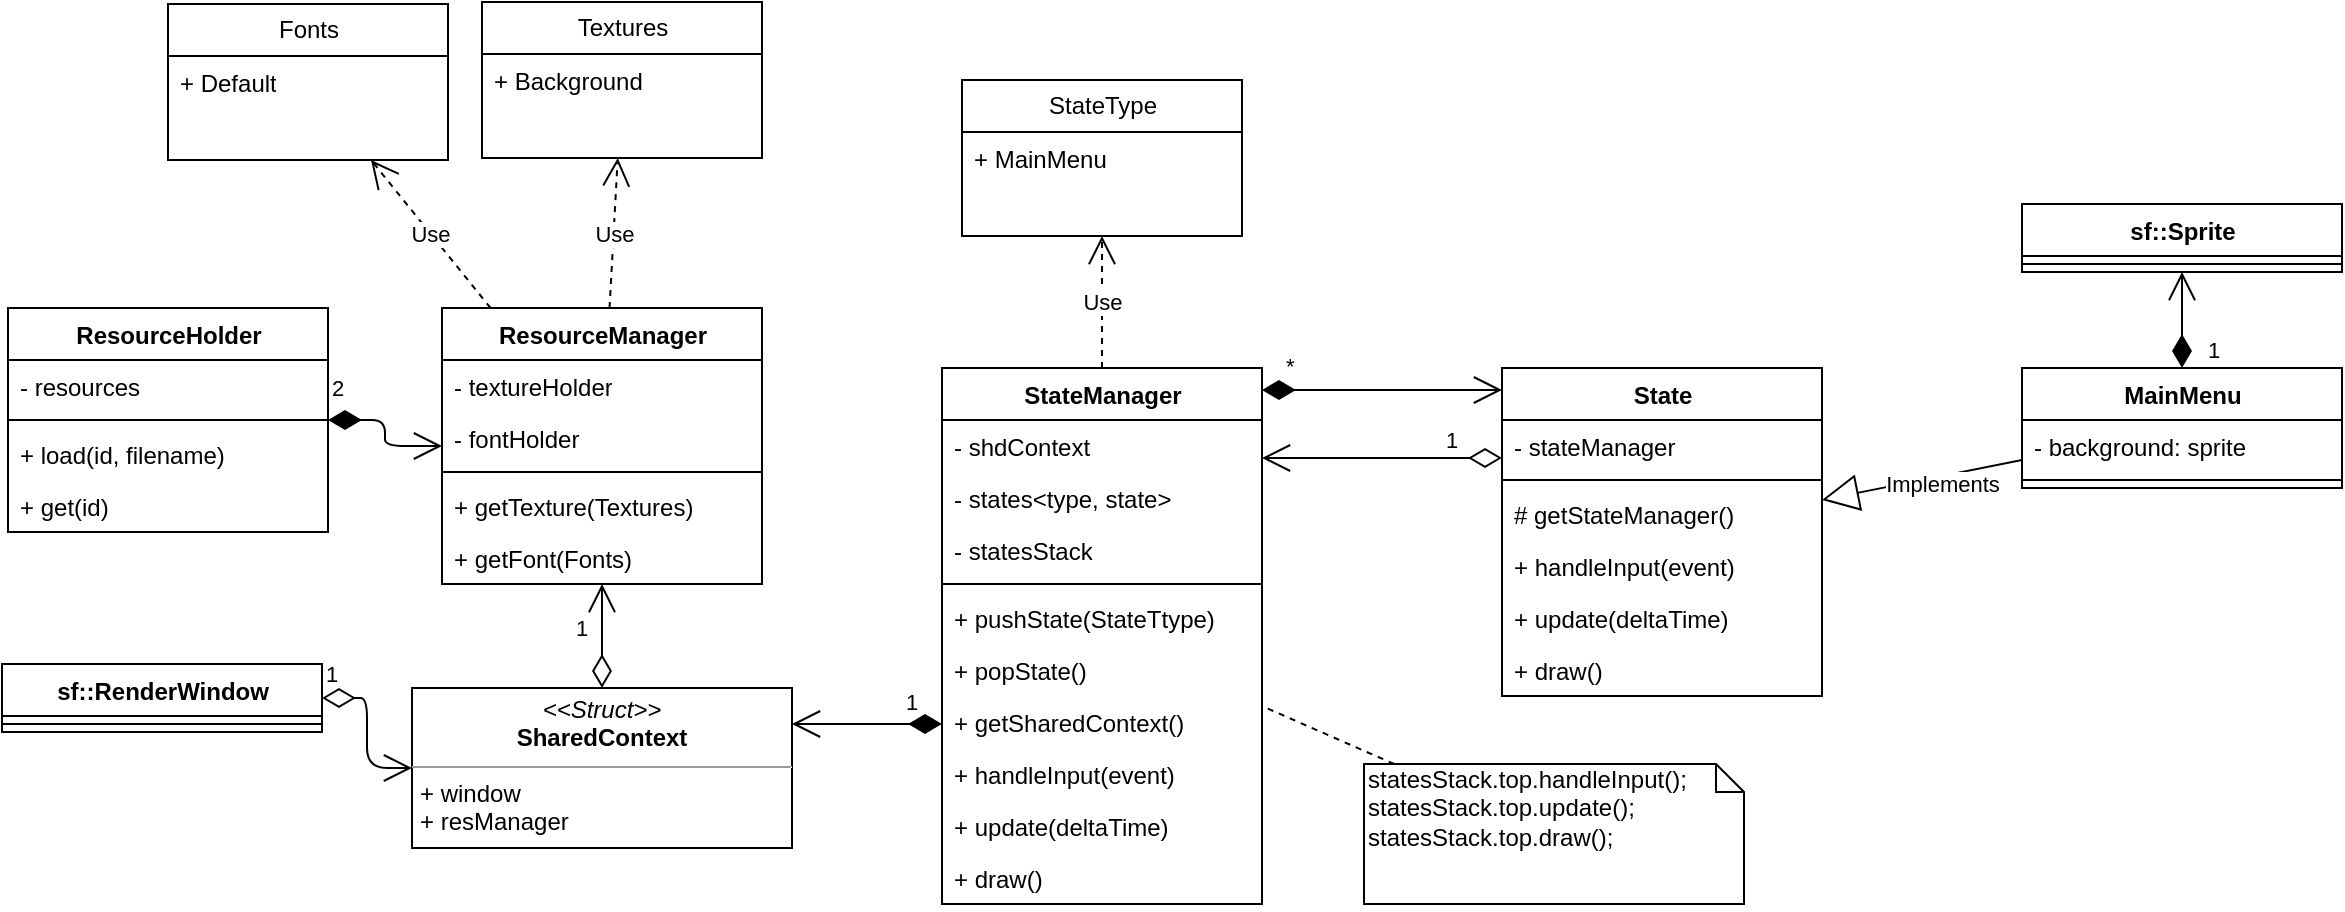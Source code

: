 <mxfile userAgent="Mozilla/5.0 (X11; Linux x86_64) AppleWebKit/537.36 (KHTML, like Gecko) Chrome/51.0.27.103 Safari/537.36" version="5.5.1.6" editor="www.draw.io" type="device"><diagram><mxGraphModel dx="880" dy="526" grid="1" gridSize="10" guides="1" tooltips="1" connect="1" arrows="1" fold="1" page="1" pageScale="1" pageWidth="826" pageHeight="1169" background="#ffffff" math="0" shadow="0"><root><mxCell id="0"/><mxCell id="1" parent="0"/><mxCell id="2" value="State" style="swimlane;html=1;fontStyle=1;align=center;verticalAlign=top;childLayout=stackLayout;horizontal=1;startSize=26;horizontalStack=0;resizeParent=1;resizeLast=0;collapsible=1;marginBottom=0;swimlaneFillColor=#ffffff;rounded=0;shadow=0;glass=0;comic=0;" parent="1" vertex="1"><mxGeometry x="800" y="232" width="160" height="164" as="geometry"/></mxCell><mxCell id="3" value="- stateManager" style="text;html=1;strokeColor=none;fillColor=none;align=left;verticalAlign=top;spacingLeft=4;spacingRight=4;whiteSpace=wrap;overflow=hidden;rotatable=0;points=[[0,0.5],[1,0.5]];portConstraint=eastwest;" parent="2" vertex="1"><mxGeometry y="26" width="160" height="26" as="geometry"/></mxCell><mxCell id="4" value="" style="line;html=1;strokeWidth=1;fillColor=none;align=left;verticalAlign=middle;spacingTop=-1;spacingLeft=3;spacingRight=3;rotatable=0;labelPosition=right;points=[];portConstraint=eastwest;" parent="2" vertex="1"><mxGeometry y="52" width="160" height="8" as="geometry"/></mxCell><mxCell id="5" value="# getStateManager()" style="text;html=1;strokeColor=none;fillColor=none;align=left;verticalAlign=top;spacingLeft=4;spacingRight=4;whiteSpace=wrap;overflow=hidden;rotatable=0;points=[[0,0.5],[1,0.5]];portConstraint=eastwest;" parent="2" vertex="1"><mxGeometry y="60" width="160" height="26" as="geometry"/></mxCell><mxCell id="100" value="+ handleInput(event)" style="text;html=1;strokeColor=none;fillColor=none;align=left;verticalAlign=top;spacingLeft=4;spacingRight=4;whiteSpace=wrap;overflow=hidden;rotatable=0;points=[[0,0.5],[1,0.5]];portConstraint=eastwest;rounded=0;shadow=0;glass=0;comic=0;" parent="2" vertex="1"><mxGeometry y="86" width="160" height="26" as="geometry"/></mxCell><mxCell id="101" value="+ update(deltaTime)" style="text;html=1;strokeColor=none;fillColor=none;align=left;verticalAlign=top;spacingLeft=4;spacingRight=4;whiteSpace=wrap;overflow=hidden;rotatable=0;points=[[0,0.5],[1,0.5]];portConstraint=eastwest;rounded=0;shadow=0;glass=0;comic=0;" parent="2" vertex="1"><mxGeometry y="112" width="160" height="26" as="geometry"/></mxCell><mxCell id="99" value="+ draw()" style="text;html=1;strokeColor=none;fillColor=none;align=left;verticalAlign=top;spacingLeft=4;spacingRight=4;whiteSpace=wrap;overflow=hidden;rotatable=0;points=[[0,0.5],[1,0.5]];portConstraint=eastwest;rounded=0;shadow=0;glass=0;comic=0;" parent="2" vertex="1"><mxGeometry y="138" width="160" height="26" as="geometry"/></mxCell><mxCell id="7" value="StateManager" style="swimlane;html=1;fontStyle=1;align=center;verticalAlign=top;childLayout=stackLayout;horizontal=1;startSize=26;horizontalStack=0;resizeParent=1;resizeLast=0;collapsible=1;marginBottom=0;swimlaneFillColor=#ffffff;rounded=0;shadow=0;glass=0;comic=0;" parent="1" vertex="1"><mxGeometry x="520" y="232" width="160" height="268" as="geometry"/></mxCell><mxCell id="98" value="- shdContext" style="text;html=1;strokeColor=none;fillColor=none;align=left;verticalAlign=top;spacingLeft=4;spacingRight=4;whiteSpace=wrap;overflow=hidden;rotatable=0;points=[[0,0.5],[1,0.5]];portConstraint=eastwest;rounded=0;shadow=0;glass=0;comic=0;" parent="7" vertex="1"><mxGeometry y="26" width="160" height="26" as="geometry"/></mxCell><mxCell id="8" value="- states&amp;lt;type, state&amp;gt;" style="text;html=1;strokeColor=none;fillColor=none;align=left;verticalAlign=top;spacingLeft=4;spacingRight=4;whiteSpace=wrap;overflow=hidden;rotatable=0;points=[[0,0.5],[1,0.5]];portConstraint=eastwest;" parent="7" vertex="1"><mxGeometry y="52" width="160" height="26" as="geometry"/></mxCell><mxCell id="16" value="- statesStack" style="text;html=1;strokeColor=none;fillColor=none;align=left;verticalAlign=top;spacingLeft=4;spacingRight=4;whiteSpace=wrap;overflow=hidden;rotatable=0;points=[[0,0.5],[1,0.5]];portConstraint=eastwest;rounded=0;shadow=0;glass=0;comic=0;" parent="7" vertex="1"><mxGeometry y="78" width="160" height="26" as="geometry"/></mxCell><mxCell id="9" value="" style="line;html=1;strokeWidth=1;fillColor=none;align=left;verticalAlign=middle;spacingTop=-1;spacingLeft=3;spacingRight=3;rotatable=0;labelPosition=right;points=[];portConstraint=eastwest;" parent="7" vertex="1"><mxGeometry y="104" width="160" height="8" as="geometry"/></mxCell><mxCell id="10" value="+ pushState(StateTtype)" style="text;html=1;strokeColor=none;fillColor=none;align=left;verticalAlign=top;spacingLeft=4;spacingRight=4;whiteSpace=wrap;overflow=hidden;rotatable=0;points=[[0,0.5],[1,0.5]];portConstraint=eastwest;" parent="7" vertex="1"><mxGeometry y="112" width="160" height="26" as="geometry"/></mxCell><mxCell id="17" value="+ popState()" style="text;html=1;strokeColor=none;fillColor=none;align=left;verticalAlign=top;spacingLeft=4;spacingRight=4;whiteSpace=wrap;overflow=hidden;rotatable=0;points=[[0,0.5],[1,0.5]];portConstraint=eastwest;rounded=0;shadow=0;glass=0;comic=0;" parent="7" vertex="1"><mxGeometry y="138" width="160" height="26" as="geometry"/></mxCell><mxCell id="60" value="+ getSharedContext()" style="text;html=1;strokeColor=none;fillColor=none;align=left;verticalAlign=top;spacingLeft=4;spacingRight=4;whiteSpace=wrap;overflow=hidden;rotatable=0;points=[[0,0.5],[1,0.5]];portConstraint=eastwest;rounded=0;shadow=0;glass=0;comic=0;" parent="7" vertex="1"><mxGeometry y="164" width="160" height="26" as="geometry"/></mxCell><mxCell id="95" value="+ handleInput(event)" style="text;html=1;strokeColor=none;fillColor=none;align=left;verticalAlign=top;spacingLeft=4;spacingRight=4;whiteSpace=wrap;overflow=hidden;rotatable=0;points=[[0,0.5],[1,0.5]];portConstraint=eastwest;rounded=0;shadow=0;glass=0;comic=0;" parent="7" vertex="1"><mxGeometry y="190" width="160" height="26" as="geometry"/></mxCell><mxCell id="96" value="+ update(deltaTime)" style="text;html=1;strokeColor=none;fillColor=none;align=left;verticalAlign=top;spacingLeft=4;spacingRight=4;whiteSpace=wrap;overflow=hidden;rotatable=0;points=[[0,0.5],[1,0.5]];portConstraint=eastwest;rounded=0;shadow=0;glass=0;comic=0;" parent="7" vertex="1"><mxGeometry y="216" width="160" height="26" as="geometry"/></mxCell><mxCell id="97" value="+ draw()" style="text;html=1;strokeColor=none;fillColor=none;align=left;verticalAlign=top;spacingLeft=4;spacingRight=4;whiteSpace=wrap;overflow=hidden;rotatable=0;points=[[0,0.5],[1,0.5]];portConstraint=eastwest;rounded=0;shadow=0;glass=0;comic=0;" parent="7" vertex="1"><mxGeometry y="242" width="160" height="26" as="geometry"/></mxCell><mxCell id="13" value="1" style="endArrow=open;html=1;endSize=12;startArrow=diamondThin;startSize=14;startFill=0;edgeStyle=orthogonalEdgeStyle;align=left;verticalAlign=bottom;strokeWidth=1;" parent="1" source="2" target="7" edge="1"><mxGeometry x="-0.5" relative="1" as="geometry"><mxPoint x="770" y="363" as="sourcePoint"/><mxPoint x="930" y="363" as="targetPoint"/><Array as="points"><mxPoint x="710" y="277"/><mxPoint x="710" y="277"/></Array><mxPoint as="offset"/></mxGeometry></mxCell><mxCell id="15" value="*" style="endArrow=open;html=1;endSize=12;startArrow=diamondThin;startSize=14;startFill=1;edgeStyle=orthogonalEdgeStyle;align=left;verticalAlign=bottom;strokeWidth=1;" parent="1" source="7" target="2" edge="1"><mxGeometry y="50" relative="1" as="geometry"><mxPoint x="690" y="333" as="sourcePoint"/><mxPoint x="850" y="333" as="targetPoint"/><Array as="points"><mxPoint x="740" y="243"/><mxPoint x="740" y="243"/></Array><mxPoint x="-50" y="47" as="offset"/></mxGeometry></mxCell><mxCell id="18" value="MainMenu" style="swimlane;html=1;fontStyle=1;align=center;verticalAlign=top;childLayout=stackLayout;horizontal=1;startSize=26;horizontalStack=0;resizeParent=1;resizeLast=0;collapsible=1;marginBottom=0;swimlaneFillColor=#ffffff;rounded=0;shadow=0;glass=0;comic=0;" parent="1" vertex="1"><mxGeometry x="1060" y="232" width="160" height="60" as="geometry"/></mxCell><mxCell id="112" value="- background: sprite" style="text;html=1;strokeColor=none;fillColor=none;align=left;verticalAlign=top;spacingLeft=4;spacingRight=4;whiteSpace=wrap;overflow=hidden;rotatable=0;points=[[0,0.5],[1,0.5]];portConstraint=eastwest;rounded=0;shadow=0;glass=0;comic=0;" vertex="1" parent="18"><mxGeometry y="26" width="160" height="26" as="geometry"/></mxCell><mxCell id="20" value="" style="line;html=1;strokeWidth=1;fillColor=none;align=left;verticalAlign=middle;spacingTop=-1;spacingLeft=3;spacingRight=3;rotatable=0;labelPosition=right;points=[];portConstraint=eastwest;" parent="18" vertex="1"><mxGeometry y="52" width="160" height="8" as="geometry"/></mxCell><mxCell id="22" value="sf::Sprite" style="swimlane;html=1;fontStyle=1;align=center;verticalAlign=top;childLayout=stackLayout;horizontal=1;startSize=26;horizontalStack=0;resizeParent=1;resizeLast=0;collapsible=1;marginBottom=0;swimlaneFillColor=#ffffff;rounded=0;shadow=0;glass=0;comic=0;" parent="1" vertex="1"><mxGeometry x="1060" y="150" width="160" height="34" as="geometry"/></mxCell><mxCell id="24" value="" style="line;html=1;strokeWidth=1;fillColor=none;align=left;verticalAlign=middle;spacingTop=-1;spacingLeft=3;spacingRight=3;rotatable=0;labelPosition=right;points=[];portConstraint=eastwest;" parent="22" vertex="1"><mxGeometry y="26" width="160" height="8" as="geometry"/></mxCell><mxCell id="26" value="Implements" style="endArrow=block;endSize=16;endFill=0;html=1;strokeWidth=1;" parent="1" source="18" target="2" edge="1"><mxGeometry x="-0.185" y="4" width="160" relative="1" as="geometry"><mxPoint x="750" y="353" as="sourcePoint"/><mxPoint x="910" y="353" as="targetPoint"/><mxPoint as="offset"/></mxGeometry></mxCell><mxCell id="57" style="edgeStyle=none;rounded=0;html=1;startArrow=none;startFill=0;endArrow=none;endFill=0;jettySize=auto;orthogonalLoop=1;strokeWidth=1;dashed=1;" parent="1" source="56" target="7" edge="1"><mxGeometry relative="1" as="geometry"><mxPoint x="730" y="240" as="targetPoint"/></mxGeometry></mxCell><mxCell id="56" value="statesStack.top.handleInput();&lt;br&gt;&lt;div&gt;&lt;span&gt;statesStack.top&lt;/span&gt;.update();&lt;/div&gt;&lt;div&gt;&lt;span&gt;statesStack.top&lt;/span&gt;.draw();&lt;/div&gt;" style="shape=note;whiteSpace=wrap;html=1;size=14;verticalAlign=top;align=left;spacingTop=-6;rounded=0;shadow=0;glass=0;comic=0;" parent="1" vertex="1"><mxGeometry x="731" y="430" width="190" height="70" as="geometry"/></mxCell><mxCell id="58" value="&lt;p style=&quot;margin: 0px ; margin-top: 4px ; text-align: center&quot;&gt;&lt;i&gt;&amp;lt;&amp;lt;Struct&amp;gt;&amp;gt;&lt;/i&gt;&lt;br&gt;&lt;b&gt;SharedContext&lt;/b&gt;&lt;/p&gt;&lt;hr size=&quot;1&quot;&gt;&lt;p style=&quot;margin: 0px ; margin-left: 4px&quot;&gt;+ window&lt;/p&gt;&lt;p style=&quot;margin: 0px ; margin-left: 4px&quot;&gt;+ resManager&lt;/p&gt;" style="verticalAlign=top;align=left;overflow=fill;fontSize=12;fontFamily=Helvetica;html=1;rounded=0;shadow=0;glass=0;comic=0;" parent="1" vertex="1"><mxGeometry x="255" y="392" width="190" height="80" as="geometry"/></mxCell><mxCell id="59" value="1" style="endArrow=open;html=1;endSize=12;startArrow=diamondThin;startSize=14;startFill=1;edgeStyle=orthogonalEdgeStyle;align=left;verticalAlign=bottom;strokeWidth=1;" parent="1" source="7" target="58" edge="1"><mxGeometry x="-0.467" y="-2" relative="1" as="geometry"><mxPoint x="490" y="323" as="sourcePoint"/><mxPoint x="490" y="363" as="targetPoint"/><Array as="points"><mxPoint x="480" y="410"/><mxPoint x="480" y="410"/></Array><mxPoint as="offset"/></mxGeometry></mxCell><mxCell id="61" value="ResourceManager" style="swimlane;html=1;fontStyle=1;align=center;verticalAlign=top;childLayout=stackLayout;horizontal=1;startSize=26;horizontalStack=0;resizeParent=1;resizeLast=0;collapsible=1;marginBottom=0;swimlaneFillColor=#ffffff;rounded=0;shadow=0;glass=0;comic=0;" parent="1" vertex="1"><mxGeometry x="270" y="202" width="160" height="138" as="geometry"/></mxCell><mxCell id="62" value="- textureHolder" style="text;html=1;strokeColor=none;fillColor=none;align=left;verticalAlign=top;spacingLeft=4;spacingRight=4;whiteSpace=wrap;overflow=hidden;rotatable=0;points=[[0,0.5],[1,0.5]];portConstraint=eastwest;" parent="61" vertex="1"><mxGeometry y="26" width="160" height="26" as="geometry"/></mxCell><mxCell id="107" value="- fontHolder" style="text;html=1;strokeColor=none;fillColor=none;align=left;verticalAlign=top;spacingLeft=4;spacingRight=4;whiteSpace=wrap;overflow=hidden;rotatable=0;points=[[0,0.5],[1,0.5]];portConstraint=eastwest;rounded=0;shadow=0;glass=0;comic=0;" vertex="1" parent="61"><mxGeometry y="52" width="160" height="26" as="geometry"/></mxCell><mxCell id="63" value="" style="line;html=1;strokeWidth=1;fillColor=none;align=left;verticalAlign=middle;spacingTop=-1;spacingLeft=3;spacingRight=3;rotatable=0;labelPosition=right;points=[];portConstraint=eastwest;" parent="61" vertex="1"><mxGeometry y="78" width="160" height="8" as="geometry"/></mxCell><mxCell id="64" value="+ getTexture(Textures)" style="text;html=1;strokeColor=none;fillColor=none;align=left;verticalAlign=top;spacingLeft=4;spacingRight=4;whiteSpace=wrap;overflow=hidden;rotatable=0;points=[[0,0.5],[1,0.5]];portConstraint=eastwest;" parent="61" vertex="1"><mxGeometry y="86" width="160" height="26" as="geometry"/></mxCell><mxCell id="108" value="+ getFont(Fonts)" style="text;html=1;strokeColor=none;fillColor=none;align=left;verticalAlign=top;spacingLeft=4;spacingRight=4;whiteSpace=wrap;overflow=hidden;rotatable=0;points=[[0,0.5],[1,0.5]];portConstraint=eastwest;rounded=0;shadow=0;glass=0;comic=0;" vertex="1" parent="61"><mxGeometry y="112" width="160" height="26" as="geometry"/></mxCell><mxCell id="65" value="ResourceHolder" style="swimlane;html=1;fontStyle=1;align=center;verticalAlign=top;childLayout=stackLayout;horizontal=1;startSize=26;horizontalStack=0;resizeParent=1;resizeLast=0;collapsible=1;marginBottom=0;swimlaneFillColor=#ffffff;rounded=0;shadow=0;glass=0;comic=0;" parent="1" vertex="1"><mxGeometry x="53" y="202" width="160" height="112" as="geometry"/></mxCell><mxCell id="66" value="- resources" style="text;html=1;strokeColor=none;fillColor=none;align=left;verticalAlign=top;spacingLeft=4;spacingRight=4;whiteSpace=wrap;overflow=hidden;rotatable=0;points=[[0,0.5],[1,0.5]];portConstraint=eastwest;" parent="65" vertex="1"><mxGeometry y="26" width="160" height="26" as="geometry"/></mxCell><mxCell id="67" value="" style="line;html=1;strokeWidth=1;fillColor=none;align=left;verticalAlign=middle;spacingTop=-1;spacingLeft=3;spacingRight=3;rotatable=0;labelPosition=right;points=[];portConstraint=eastwest;" parent="65" vertex="1"><mxGeometry y="52" width="160" height="8" as="geometry"/></mxCell><mxCell id="68" value="+ load(id, filename)" style="text;html=1;strokeColor=none;fillColor=none;align=left;verticalAlign=top;spacingLeft=4;spacingRight=4;whiteSpace=wrap;overflow=hidden;rotatable=0;points=[[0,0.5],[1,0.5]];portConstraint=eastwest;" parent="65" vertex="1"><mxGeometry y="60" width="160" height="26" as="geometry"/></mxCell><mxCell id="84" value="+ get(id)" style="text;html=1;strokeColor=none;fillColor=none;align=left;verticalAlign=top;spacingLeft=4;spacingRight=4;whiteSpace=wrap;overflow=hidden;rotatable=0;points=[[0,0.5],[1,0.5]];portConstraint=eastwest;rounded=0;shadow=0;glass=0;comic=0;" parent="65" vertex="1"><mxGeometry y="86" width="160" height="26" as="geometry"/></mxCell><mxCell id="69" value="2" style="endArrow=open;html=1;endSize=12;startArrow=diamondThin;startSize=14;startFill=1;edgeStyle=orthogonalEdgeStyle;align=left;verticalAlign=bottom;strokeWidth=1;" parent="1" source="65" target="61" edge="1"><mxGeometry x="-0.171" y="-30" relative="1" as="geometry"><mxPoint x="225" y="277" as="sourcePoint"/><mxPoint x="275" y="277" as="targetPoint"/><Array as="points"/><mxPoint x="1" y="-8" as="offset"/></mxGeometry></mxCell><mxCell id="70" value="1" style="endArrow=open;html=1;endSize=12;startArrow=diamondThin;startSize=14;startFill=0;edgeStyle=orthogonalEdgeStyle;align=left;verticalAlign=bottom;strokeWidth=1;" parent="1" source="58" target="61" edge="1"><mxGeometry x="-0.2" y="15" relative="1" as="geometry"><mxPoint x="430" y="453" as="sourcePoint"/><mxPoint x="590" y="453" as="targetPoint"/><mxPoint as="offset"/></mxGeometry></mxCell><mxCell id="75" value="sf::RenderWindow" style="swimlane;html=1;fontStyle=1;align=center;verticalAlign=top;childLayout=stackLayout;horizontal=1;startSize=26;horizontalStack=0;resizeParent=1;resizeLast=0;collapsible=1;marginBottom=0;swimlaneFillColor=#ffffff;rounded=0;shadow=0;glass=0;comic=0;" parent="1" vertex="1"><mxGeometry x="50" y="380" width="160" height="34" as="geometry"/></mxCell><mxCell id="77" value="" style="line;html=1;strokeWidth=1;fillColor=none;align=left;verticalAlign=middle;spacingTop=-1;spacingLeft=3;spacingRight=3;rotatable=0;labelPosition=right;points=[];portConstraint=eastwest;" parent="75" vertex="1"><mxGeometry y="26" width="160" height="8" as="geometry"/></mxCell><mxCell id="79" value="1" style="endArrow=open;html=1;endSize=12;startArrow=diamondThin;startSize=14;startFill=0;edgeStyle=orthogonalEdgeStyle;align=left;verticalAlign=bottom;strokeWidth=1;" parent="1" source="75" target="58" edge="1"><mxGeometry x="-1" y="3" relative="1" as="geometry"><mxPoint x="80" y="473" as="sourcePoint"/><mxPoint x="240" y="473" as="targetPoint"/></mxGeometry></mxCell><mxCell id="89" value="Textures" style="swimlane;html=1;fontStyle=0;childLayout=stackLayout;horizontal=1;startSize=26;fillColor=none;horizontalStack=0;resizeParent=1;resizeLast=0;collapsible=1;marginBottom=0;swimlaneFillColor=#ffffff;rounded=0;shadow=0;glass=0;comic=0;" parent="1" vertex="1"><mxGeometry x="290" y="49" width="140" height="78" as="geometry"/></mxCell><mxCell id="90" value="+ Background" style="text;html=1;strokeColor=none;fillColor=none;align=left;verticalAlign=top;spacingLeft=4;spacingRight=4;whiteSpace=wrap;overflow=hidden;rotatable=0;points=[[0,0.5],[1,0.5]];portConstraint=eastwest;" parent="89" vertex="1"><mxGeometry y="26" width="140" height="26" as="geometry"/></mxCell><mxCell id="94" value="Use" style="endArrow=open;endSize=12;dashed=1;html=1;strokeWidth=1;" parent="1" source="61" target="89" edge="1"><mxGeometry width="160" relative="1" as="geometry"><mxPoint x="270" y="183" as="sourcePoint"/><mxPoint x="430" y="183" as="targetPoint"/></mxGeometry></mxCell><mxCell id="103" value="StateType" style="swimlane;html=1;fontStyle=0;childLayout=stackLayout;horizontal=1;startSize=26;fillColor=none;horizontalStack=0;resizeParent=1;resizeLast=0;collapsible=1;marginBottom=0;swimlaneFillColor=#ffffff;rounded=0;shadow=0;glass=0;comic=0;" parent="1" vertex="1"><mxGeometry x="530" y="88" width="140" height="78" as="geometry"/></mxCell><mxCell id="104" value="+ MainMenu" style="text;html=1;strokeColor=none;fillColor=none;align=left;verticalAlign=top;spacingLeft=4;spacingRight=4;whiteSpace=wrap;overflow=hidden;rotatable=0;points=[[0,0.5],[1,0.5]];portConstraint=eastwest;" parent="103" vertex="1"><mxGeometry y="26" width="140" height="26" as="geometry"/></mxCell><mxCell id="106" value="Use" style="endArrow=open;endSize=12;dashed=1;html=1;strokeWidth=1;" parent="1" source="7" target="103" edge="1"><mxGeometry x="278.14" y="111" width="160" as="geometry"><mxPoint x="339.07" y="242" as="sourcePoint"/><mxPoint x="278.14" y="111" as="targetPoint"/></mxGeometry></mxCell><mxCell id="109" value="Fonts" style="swimlane;html=1;fontStyle=0;childLayout=stackLayout;horizontal=1;startSize=26;fillColor=none;horizontalStack=0;resizeParent=1;resizeLast=0;collapsible=1;marginBottom=0;swimlaneFillColor=#ffffff;rounded=0;shadow=0;glass=0;comic=0;" vertex="1" parent="1"><mxGeometry x="133" y="50" width="140" height="78" as="geometry"/></mxCell><mxCell id="110" value="+ Default" style="text;html=1;strokeColor=none;fillColor=none;align=left;verticalAlign=top;spacingLeft=4;spacingRight=4;whiteSpace=wrap;overflow=hidden;rotatable=0;points=[[0,0.5],[1,0.5]];portConstraint=eastwest;" vertex="1" parent="109"><mxGeometry y="26" width="140" height="26" as="geometry"/></mxCell><mxCell id="111" value="Use" style="endArrow=open;endSize=12;dashed=1;html=1;strokeWidth=1;" edge="1" parent="1" source="61" target="109"><mxGeometry width="160" relative="1" as="geometry"><mxPoint x="170" y="160" as="sourcePoint"/><mxPoint x="330" y="160" as="targetPoint"/></mxGeometry></mxCell><mxCell id="113" value="1" style="endArrow=open;html=1;endSize=12;startArrow=diamondThin;startSize=14;startFill=1;edgeStyle=orthogonalEdgeStyle;align=left;verticalAlign=bottom;strokeWidth=1;" edge="1" parent="1" source="18" target="22"><mxGeometry x="-1" y="-11" relative="1" as="geometry"><mxPoint x="1241" y="229" as="sourcePoint"/><mxPoint x="1401" y="229" as="targetPoint"/><mxPoint as="offset"/></mxGeometry></mxCell></root></mxGraphModel></diagram></mxfile>